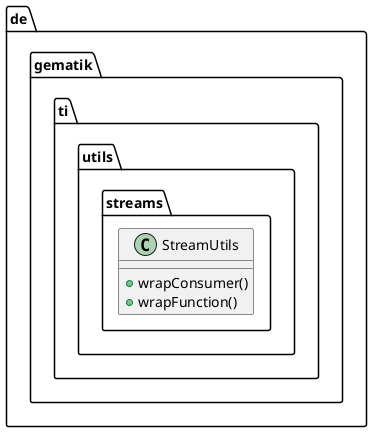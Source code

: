 @startuml



  namespace de.gematik.ti.utils.streams {
    class de.gematik.ti.utils.streams.StreamUtils {
        + wrapConsumer()
        + wrapFunction()
    }
  }
  










@enduml
